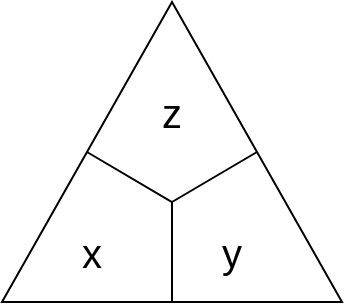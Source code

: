 <mxfile version="13.0.9">
    <diagram id="6hGFLwfOUW9BJ-s0fimq" name="Page-1">
        <mxGraphModel dx="482" dy="375" grid="1" gridSize="10" guides="1" tooltips="1" connect="1" arrows="1" fold="1" page="1" pageScale="1" pageWidth="827" pageHeight="1169" math="0" shadow="0">
            <root>
                <mxCell id="0"/>
                <mxCell id="1" parent="0"/>
                <mxCell id="8" value="" style="group" vertex="1" connectable="0" parent="1">
                    <mxGeometry x="150" y="90" width="170" height="150" as="geometry"/>
                </mxCell>
                <mxCell id="2" value="" style="triangle;whiteSpace=wrap;html=1;rotation=-90;" vertex="1" parent="8">
                    <mxGeometry x="10" y="-10" width="150" height="170" as="geometry"/>
                </mxCell>
                <mxCell id="4" value="" style="endArrow=none;html=1;exitX=0.5;exitY=0;exitDx=0;exitDy=0;entryX=0.333;entryY=0.5;entryDx=0;entryDy=0;entryPerimeter=0;" edge="1" parent="8" source="2" target="2">
                    <mxGeometry width="50" height="50" relative="1" as="geometry">
                        <mxPoint x="20" y="140" as="sourcePoint"/>
                        <mxPoint x="70" y="90" as="targetPoint"/>
                    </mxGeometry>
                </mxCell>
                <mxCell id="6" value="" style="endArrow=none;html=1;exitX=0;exitY=0.5;exitDx=0;exitDy=0;" edge="1" parent="8" source="2">
                    <mxGeometry width="50" height="50" relative="1" as="geometry">
                        <mxPoint x="20" y="140" as="sourcePoint"/>
                        <mxPoint x="85" y="100" as="targetPoint"/>
                    </mxGeometry>
                </mxCell>
                <mxCell id="7" value="" style="endArrow=none;html=1;entryX=0.5;entryY=1;entryDx=0;entryDy=0;" edge="1" parent="8" target="2">
                    <mxGeometry width="50" height="50" relative="1" as="geometry">
                        <mxPoint x="85" y="100" as="sourcePoint"/>
                        <mxPoint x="70" y="90" as="targetPoint"/>
                    </mxGeometry>
                </mxCell>
                <mxCell id="9" value="&lt;font style=&quot;font-size: 20px&quot;&gt;z&lt;/font&gt;" style="rounded=0;whiteSpace=wrap;html=1;strokeColor=none;" vertex="1" parent="8">
                    <mxGeometry x="70" y="40" width="30" height="30" as="geometry"/>
                </mxCell>
                <mxCell id="11" value="&lt;font style=&quot;font-size: 20px&quot;&gt;x&lt;/font&gt;" style="rounded=0;whiteSpace=wrap;html=1;strokeColor=none;" vertex="1" parent="8">
                    <mxGeometry x="30" y="110" width="30" height="30" as="geometry"/>
                </mxCell>
                <mxCell id="10" value="&lt;font style=&quot;font-size: 20px&quot;&gt;y&lt;/font&gt;" style="rounded=0;whiteSpace=wrap;html=1;strokeColor=none;" vertex="1" parent="8">
                    <mxGeometry x="100" y="110" width="30" height="30" as="geometry"/>
                </mxCell>
            </root>
        </mxGraphModel>
    </diagram>
</mxfile>